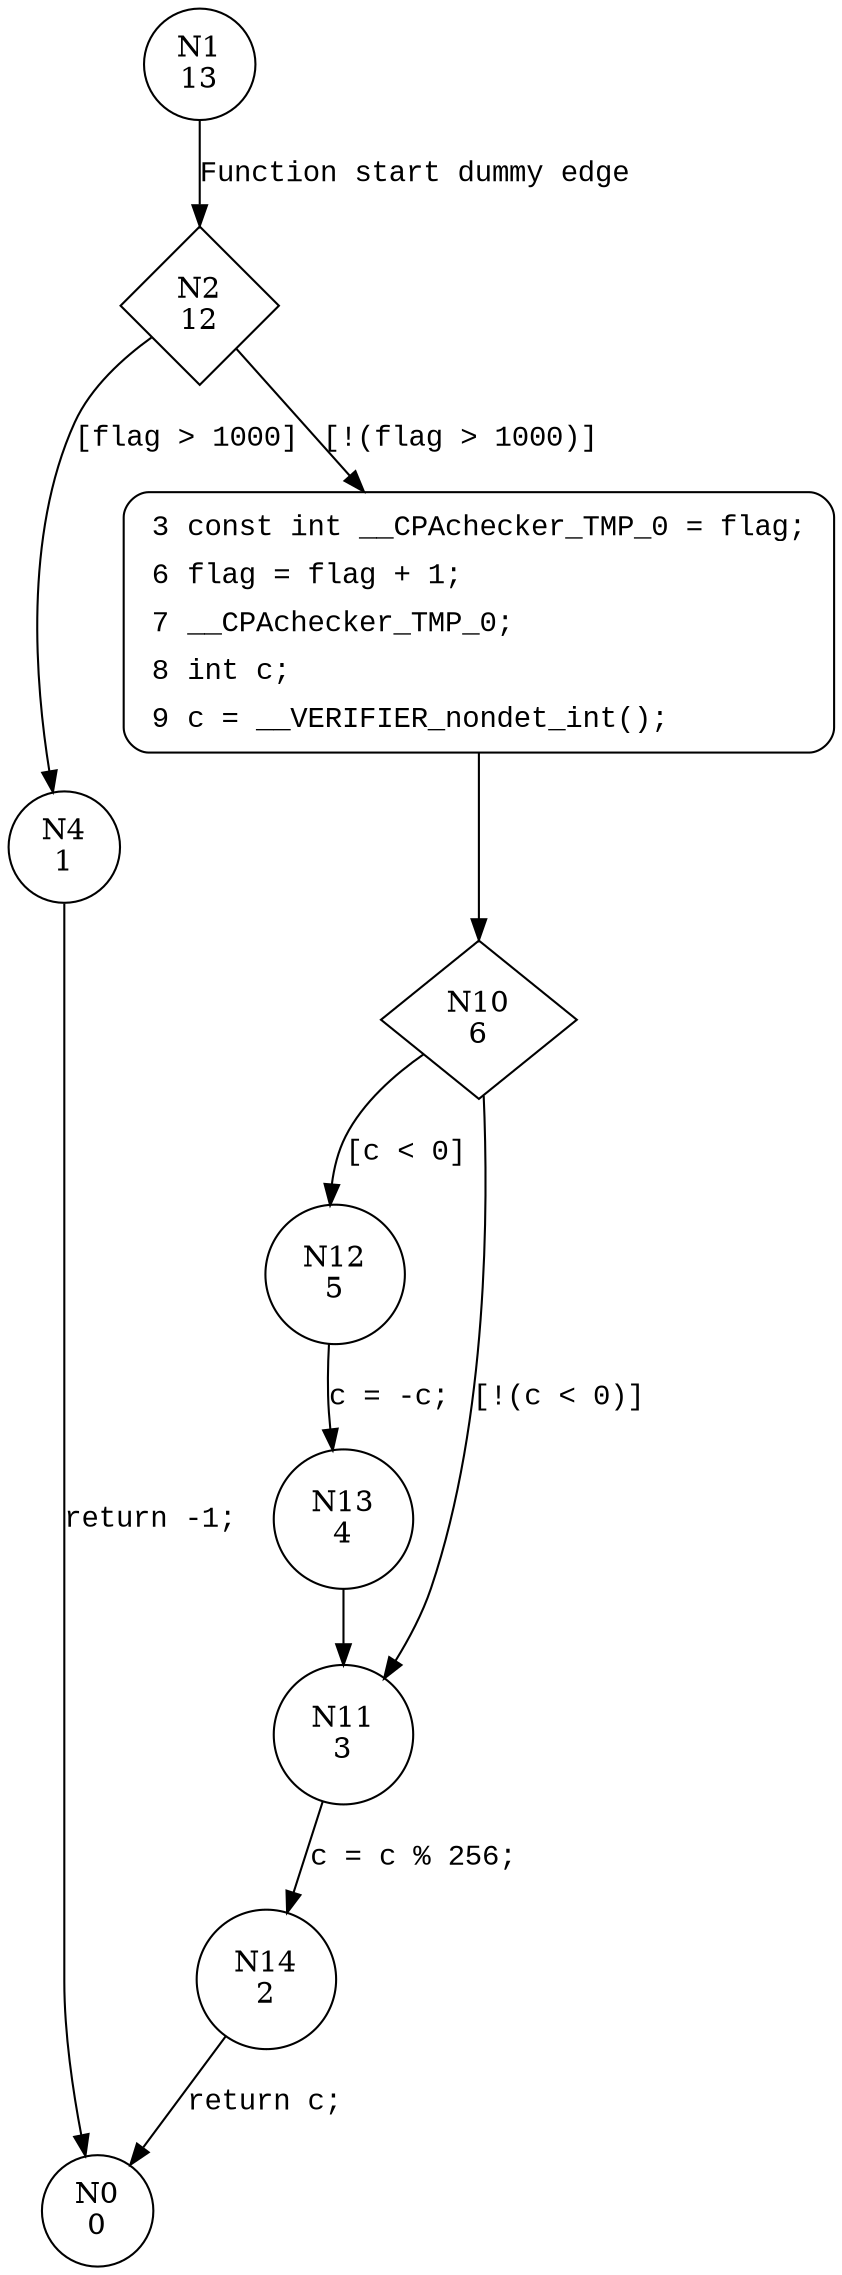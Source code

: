 digraph fgetc {
2 [shape="diamond" label="N2\n12"]
4 [shape="circle" label="N4\n1"]
3 [shape="circle" label="N3\n11"]
10 [shape="diamond" label="N10\n6"]
12 [shape="circle" label="N12\n5"]
11 [shape="circle" label="N11\n3"]
14 [shape="circle" label="N14\n2"]
13 [shape="circle" label="N13\n4"]
0 [shape="circle" label="N0\n0"]
1 [shape="circle" label="N1\n13"]
3 [style="filled,bold" penwidth="1" fillcolor="white" fontname="Courier New" shape="Mrecord" label=<<table border="0" cellborder="0" cellpadding="3" bgcolor="white"><tr><td align="right">3</td><td align="left">const int __CPAchecker_TMP_0 = flag;</td></tr><tr><td align="right">6</td><td align="left">flag = flag + 1;</td></tr><tr><td align="right">7</td><td align="left">__CPAchecker_TMP_0;</td></tr><tr><td align="right">8</td><td align="left">int c;</td></tr><tr><td align="right">9</td><td align="left">c = __VERIFIER_nondet_int();</td></tr></table>>]
3 -> 10[label=""]
2 -> 4 [label="[flag > 1000]" fontname="Courier New"]
2 -> 3 [label="[!(flag > 1000)]" fontname="Courier New"]
10 -> 12 [label="[c < 0]" fontname="Courier New"]
10 -> 11 [label="[!(c < 0)]" fontname="Courier New"]
11 -> 14 [label="c = c % 256;" fontname="Courier New"]
12 -> 13 [label="c = -c;" fontname="Courier New"]
4 -> 0 [label="return -1;" fontname="Courier New"]
1 -> 2 [label="Function start dummy edge" fontname="Courier New"]
14 -> 0 [label="return c;" fontname="Courier New"]
13 -> 11 [label="" fontname="Courier New"]
}